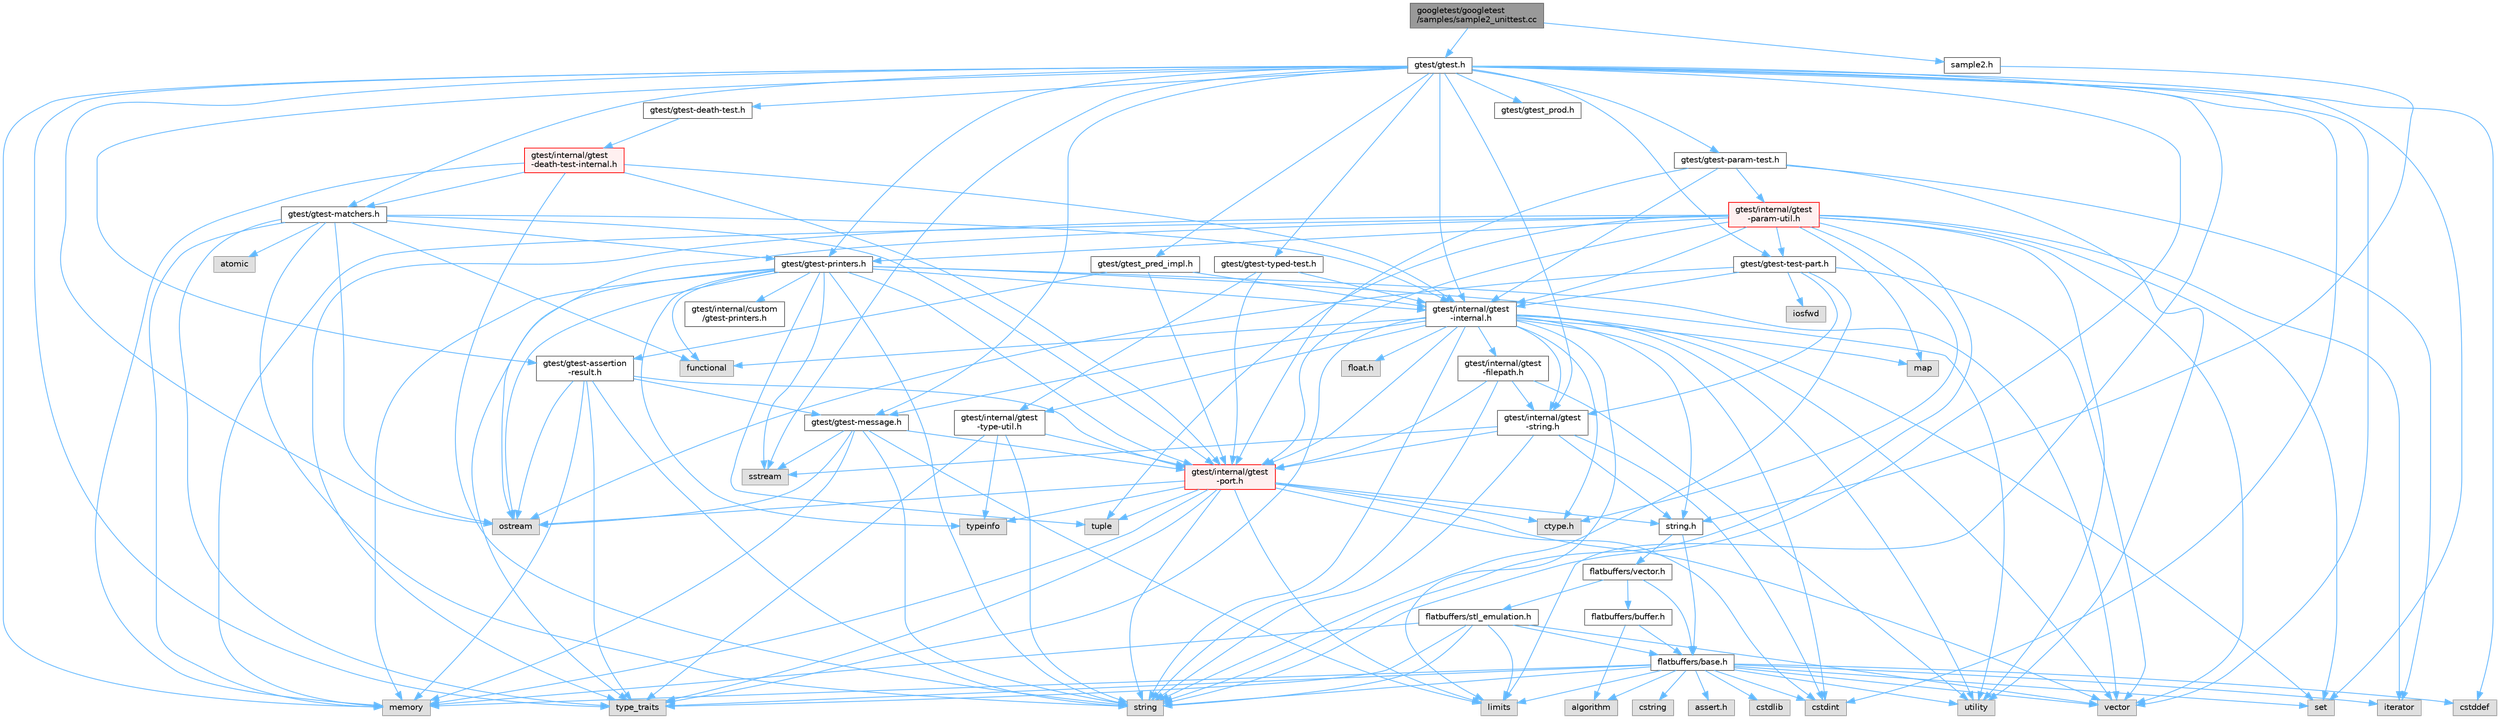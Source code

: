 digraph "googletest/googletest/samples/sample2_unittest.cc"
{
 // LATEX_PDF_SIZE
  bgcolor="transparent";
  edge [fontname=Helvetica,fontsize=10,labelfontname=Helvetica,labelfontsize=10];
  node [fontname=Helvetica,fontsize=10,shape=box,height=0.2,width=0.4];
  Node1 [id="Node000001",label="googletest/googletest\l/samples/sample2_unittest.cc",height=0.2,width=0.4,color="gray40", fillcolor="grey60", style="filled", fontcolor="black",tooltip=" "];
  Node1 -> Node2 [id="edge166_Node000001_Node000002",color="steelblue1",style="solid",tooltip=" "];
  Node2 [id="Node000002",label="sample2.h",height=0.2,width=0.4,color="grey40", fillcolor="white", style="filled",URL="$sample2_8h.html",tooltip=" "];
  Node2 -> Node3 [id="edge167_Node000002_Node000003",color="steelblue1",style="solid",tooltip=" "];
  Node3 [id="Node000003",label="string.h",height=0.2,width=0.4,color="grey40", fillcolor="white", style="filled",URL="$string_8h.html",tooltip=" "];
  Node3 -> Node4 [id="edge168_Node000003_Node000004",color="steelblue1",style="solid",tooltip=" "];
  Node4 [id="Node000004",label="flatbuffers/base.h",height=0.2,width=0.4,color="grey40", fillcolor="white", style="filled",URL="$base_8h.html",tooltip=" "];
  Node4 -> Node5 [id="edge169_Node000004_Node000005",color="steelblue1",style="solid",tooltip=" "];
  Node5 [id="Node000005",label="assert.h",height=0.2,width=0.4,color="grey60", fillcolor="#E0E0E0", style="filled",tooltip=" "];
  Node4 -> Node6 [id="edge170_Node000004_Node000006",color="steelblue1",style="solid",tooltip=" "];
  Node6 [id="Node000006",label="cstdint",height=0.2,width=0.4,color="grey60", fillcolor="#E0E0E0", style="filled",tooltip=" "];
  Node4 -> Node7 [id="edge171_Node000004_Node000007",color="steelblue1",style="solid",tooltip=" "];
  Node7 [id="Node000007",label="cstddef",height=0.2,width=0.4,color="grey60", fillcolor="#E0E0E0", style="filled",tooltip=" "];
  Node4 -> Node8 [id="edge172_Node000004_Node000008",color="steelblue1",style="solid",tooltip=" "];
  Node8 [id="Node000008",label="cstdlib",height=0.2,width=0.4,color="grey60", fillcolor="#E0E0E0", style="filled",tooltip=" "];
  Node4 -> Node9 [id="edge173_Node000004_Node000009",color="steelblue1",style="solid",tooltip=" "];
  Node9 [id="Node000009",label="cstring",height=0.2,width=0.4,color="grey60", fillcolor="#E0E0E0", style="filled",tooltip=" "];
  Node4 -> Node10 [id="edge174_Node000004_Node000010",color="steelblue1",style="solid",tooltip=" "];
  Node10 [id="Node000010",label="utility",height=0.2,width=0.4,color="grey60", fillcolor="#E0E0E0", style="filled",tooltip=" "];
  Node4 -> Node11 [id="edge175_Node000004_Node000011",color="steelblue1",style="solid",tooltip=" "];
  Node11 [id="Node000011",label="string",height=0.2,width=0.4,color="grey60", fillcolor="#E0E0E0", style="filled",tooltip=" "];
  Node4 -> Node12 [id="edge176_Node000004_Node000012",color="steelblue1",style="solid",tooltip=" "];
  Node12 [id="Node000012",label="type_traits",height=0.2,width=0.4,color="grey60", fillcolor="#E0E0E0", style="filled",tooltip=" "];
  Node4 -> Node13 [id="edge177_Node000004_Node000013",color="steelblue1",style="solid",tooltip=" "];
  Node13 [id="Node000013",label="vector",height=0.2,width=0.4,color="grey60", fillcolor="#E0E0E0", style="filled",tooltip=" "];
  Node4 -> Node14 [id="edge178_Node000004_Node000014",color="steelblue1",style="solid",tooltip=" "];
  Node14 [id="Node000014",label="set",height=0.2,width=0.4,color="grey60", fillcolor="#E0E0E0", style="filled",tooltip=" "];
  Node4 -> Node15 [id="edge179_Node000004_Node000015",color="steelblue1",style="solid",tooltip=" "];
  Node15 [id="Node000015",label="algorithm",height=0.2,width=0.4,color="grey60", fillcolor="#E0E0E0", style="filled",tooltip=" "];
  Node4 -> Node16 [id="edge180_Node000004_Node000016",color="steelblue1",style="solid",tooltip=" "];
  Node16 [id="Node000016",label="limits",height=0.2,width=0.4,color="grey60", fillcolor="#E0E0E0", style="filled",tooltip=" "];
  Node4 -> Node17 [id="edge181_Node000004_Node000017",color="steelblue1",style="solid",tooltip=" "];
  Node17 [id="Node000017",label="iterator",height=0.2,width=0.4,color="grey60", fillcolor="#E0E0E0", style="filled",tooltip=" "];
  Node4 -> Node18 [id="edge182_Node000004_Node000018",color="steelblue1",style="solid",tooltip=" "];
  Node18 [id="Node000018",label="memory",height=0.2,width=0.4,color="grey60", fillcolor="#E0E0E0", style="filled",tooltip=" "];
  Node3 -> Node19 [id="edge183_Node000003_Node000019",color="steelblue1",style="solid",tooltip=" "];
  Node19 [id="Node000019",label="flatbuffers/vector.h",height=0.2,width=0.4,color="grey40", fillcolor="white", style="filled",URL="$vector_8h.html",tooltip=" "];
  Node19 -> Node4 [id="edge184_Node000019_Node000004",color="steelblue1",style="solid",tooltip=" "];
  Node19 -> Node20 [id="edge185_Node000019_Node000020",color="steelblue1",style="solid",tooltip=" "];
  Node20 [id="Node000020",label="flatbuffers/buffer.h",height=0.2,width=0.4,color="grey40", fillcolor="white", style="filled",URL="$buffer_8h.html",tooltip=" "];
  Node20 -> Node15 [id="edge186_Node000020_Node000015",color="steelblue1",style="solid",tooltip=" "];
  Node20 -> Node4 [id="edge187_Node000020_Node000004",color="steelblue1",style="solid",tooltip=" "];
  Node19 -> Node21 [id="edge188_Node000019_Node000021",color="steelblue1",style="solid",tooltip=" "];
  Node21 [id="Node000021",label="flatbuffers/stl_emulation.h",height=0.2,width=0.4,color="grey40", fillcolor="white", style="filled",URL="$stl__emulation_8h.html",tooltip=" "];
  Node21 -> Node4 [id="edge189_Node000021_Node000004",color="steelblue1",style="solid",tooltip=" "];
  Node21 -> Node11 [id="edge190_Node000021_Node000011",color="steelblue1",style="solid",tooltip=" "];
  Node21 -> Node12 [id="edge191_Node000021_Node000012",color="steelblue1",style="solid",tooltip=" "];
  Node21 -> Node13 [id="edge192_Node000021_Node000013",color="steelblue1",style="solid",tooltip=" "];
  Node21 -> Node18 [id="edge193_Node000021_Node000018",color="steelblue1",style="solid",tooltip=" "];
  Node21 -> Node16 [id="edge194_Node000021_Node000016",color="steelblue1",style="solid",tooltip=" "];
  Node1 -> Node22 [id="edge195_Node000001_Node000022",color="steelblue1",style="solid",tooltip=" "];
  Node22 [id="Node000022",label="gtest/gtest.h",height=0.2,width=0.4,color="grey40", fillcolor="white", style="filled",URL="$gtest_8h.html",tooltip=" "];
  Node22 -> Node7 [id="edge196_Node000022_Node000007",color="steelblue1",style="solid",tooltip=" "];
  Node22 -> Node6 [id="edge197_Node000022_Node000006",color="steelblue1",style="solid",tooltip=" "];
  Node22 -> Node16 [id="edge198_Node000022_Node000016",color="steelblue1",style="solid",tooltip=" "];
  Node22 -> Node18 [id="edge199_Node000022_Node000018",color="steelblue1",style="solid",tooltip=" "];
  Node22 -> Node23 [id="edge200_Node000022_Node000023",color="steelblue1",style="solid",tooltip=" "];
  Node23 [id="Node000023",label="ostream",height=0.2,width=0.4,color="grey60", fillcolor="#E0E0E0", style="filled",tooltip=" "];
  Node22 -> Node14 [id="edge201_Node000022_Node000014",color="steelblue1",style="solid",tooltip=" "];
  Node22 -> Node24 [id="edge202_Node000022_Node000024",color="steelblue1",style="solid",tooltip=" "];
  Node24 [id="Node000024",label="sstream",height=0.2,width=0.4,color="grey60", fillcolor="#E0E0E0", style="filled",tooltip=" "];
  Node22 -> Node11 [id="edge203_Node000022_Node000011",color="steelblue1",style="solid",tooltip=" "];
  Node22 -> Node12 [id="edge204_Node000022_Node000012",color="steelblue1",style="solid",tooltip=" "];
  Node22 -> Node13 [id="edge205_Node000022_Node000013",color="steelblue1",style="solid",tooltip=" "];
  Node22 -> Node25 [id="edge206_Node000022_Node000025",color="steelblue1",style="solid",tooltip=" "];
  Node25 [id="Node000025",label="gtest/gtest-assertion\l-result.h",height=0.2,width=0.4,color="grey40", fillcolor="white", style="filled",URL="$gtest-assertion-result_8h.html",tooltip=" "];
  Node25 -> Node18 [id="edge207_Node000025_Node000018",color="steelblue1",style="solid",tooltip=" "];
  Node25 -> Node23 [id="edge208_Node000025_Node000023",color="steelblue1",style="solid",tooltip=" "];
  Node25 -> Node11 [id="edge209_Node000025_Node000011",color="steelblue1",style="solid",tooltip=" "];
  Node25 -> Node12 [id="edge210_Node000025_Node000012",color="steelblue1",style="solid",tooltip=" "];
  Node25 -> Node26 [id="edge211_Node000025_Node000026",color="steelblue1",style="solid",tooltip=" "];
  Node26 [id="Node000026",label="gtest/gtest-message.h",height=0.2,width=0.4,color="grey40", fillcolor="white", style="filled",URL="$gtest-message_8h.html",tooltip=" "];
  Node26 -> Node16 [id="edge212_Node000026_Node000016",color="steelblue1",style="solid",tooltip=" "];
  Node26 -> Node18 [id="edge213_Node000026_Node000018",color="steelblue1",style="solid",tooltip=" "];
  Node26 -> Node23 [id="edge214_Node000026_Node000023",color="steelblue1",style="solid",tooltip=" "];
  Node26 -> Node24 [id="edge215_Node000026_Node000024",color="steelblue1",style="solid",tooltip=" "];
  Node26 -> Node11 [id="edge216_Node000026_Node000011",color="steelblue1",style="solid",tooltip=" "];
  Node26 -> Node27 [id="edge217_Node000026_Node000027",color="steelblue1",style="solid",tooltip=" "];
  Node27 [id="Node000027",label="gtest/internal/gtest\l-port.h",height=0.2,width=0.4,color="red", fillcolor="#FFF0F0", style="filled",URL="$gtest-port_8h.html",tooltip=" "];
  Node27 -> Node29 [id="edge218_Node000027_Node000029",color="steelblue1",style="solid",tooltip=" "];
  Node29 [id="Node000029",label="ctype.h",height=0.2,width=0.4,color="grey60", fillcolor="#E0E0E0", style="filled",tooltip=" "];
  Node27 -> Node3 [id="edge219_Node000027_Node000003",color="steelblue1",style="solid",tooltip=" "];
  Node27 -> Node6 [id="edge220_Node000027_Node000006",color="steelblue1",style="solid",tooltip=" "];
  Node27 -> Node16 [id="edge221_Node000027_Node000016",color="steelblue1",style="solid",tooltip=" "];
  Node27 -> Node18 [id="edge222_Node000027_Node000018",color="steelblue1",style="solid",tooltip=" "];
  Node27 -> Node23 [id="edge223_Node000027_Node000023",color="steelblue1",style="solid",tooltip=" "];
  Node27 -> Node11 [id="edge224_Node000027_Node000011",color="steelblue1",style="solid",tooltip=" "];
  Node27 -> Node36 [id="edge225_Node000027_Node000036",color="steelblue1",style="solid",tooltip=" "];
  Node36 [id="Node000036",label="tuple",height=0.2,width=0.4,color="grey60", fillcolor="#E0E0E0", style="filled",tooltip=" "];
  Node27 -> Node12 [id="edge226_Node000027_Node000012",color="steelblue1",style="solid",tooltip=" "];
  Node27 -> Node13 [id="edge227_Node000027_Node000013",color="steelblue1",style="solid",tooltip=" "];
  Node27 -> Node44 [id="edge228_Node000027_Node000044",color="steelblue1",style="solid",tooltip=" "];
  Node44 [id="Node000044",label="typeinfo",height=0.2,width=0.4,color="grey60", fillcolor="#E0E0E0", style="filled",tooltip=" "];
  Node25 -> Node27 [id="edge229_Node000025_Node000027",color="steelblue1",style="solid",tooltip=" "];
  Node22 -> Node45 [id="edge230_Node000022_Node000045",color="steelblue1",style="solid",tooltip=" "];
  Node45 [id="Node000045",label="gtest/gtest-death-test.h",height=0.2,width=0.4,color="grey40", fillcolor="white", style="filled",URL="$gtest-death-test_8h.html",tooltip=" "];
  Node45 -> Node46 [id="edge231_Node000045_Node000046",color="steelblue1",style="solid",tooltip=" "];
  Node46 [id="Node000046",label="gtest/internal/gtest\l-death-test-internal.h",height=0.2,width=0.4,color="red", fillcolor="#FFF0F0", style="filled",URL="$gtest-death-test-internal_8h.html",tooltip=" "];
  Node46 -> Node18 [id="edge232_Node000046_Node000018",color="steelblue1",style="solid",tooltip=" "];
  Node46 -> Node11 [id="edge233_Node000046_Node000011",color="steelblue1",style="solid",tooltip=" "];
  Node46 -> Node47 [id="edge234_Node000046_Node000047",color="steelblue1",style="solid",tooltip=" "];
  Node47 [id="Node000047",label="gtest/gtest-matchers.h",height=0.2,width=0.4,color="grey40", fillcolor="white", style="filled",URL="$gtest-matchers_8h.html",tooltip=" "];
  Node47 -> Node48 [id="edge235_Node000047_Node000048",color="steelblue1",style="solid",tooltip=" "];
  Node48 [id="Node000048",label="atomic",height=0.2,width=0.4,color="grey60", fillcolor="#E0E0E0", style="filled",tooltip=" "];
  Node47 -> Node49 [id="edge236_Node000047_Node000049",color="steelblue1",style="solid",tooltip=" "];
  Node49 [id="Node000049",label="functional",height=0.2,width=0.4,color="grey60", fillcolor="#E0E0E0", style="filled",tooltip=" "];
  Node47 -> Node18 [id="edge237_Node000047_Node000018",color="steelblue1",style="solid",tooltip=" "];
  Node47 -> Node23 [id="edge238_Node000047_Node000023",color="steelblue1",style="solid",tooltip=" "];
  Node47 -> Node11 [id="edge239_Node000047_Node000011",color="steelblue1",style="solid",tooltip=" "];
  Node47 -> Node12 [id="edge240_Node000047_Node000012",color="steelblue1",style="solid",tooltip=" "];
  Node47 -> Node50 [id="edge241_Node000047_Node000050",color="steelblue1",style="solid",tooltip=" "];
  Node50 [id="Node000050",label="gtest/gtest-printers.h",height=0.2,width=0.4,color="grey40", fillcolor="white", style="filled",URL="$gtest-printers_8h.html",tooltip=" "];
  Node50 -> Node49 [id="edge242_Node000050_Node000049",color="steelblue1",style="solid",tooltip=" "];
  Node50 -> Node18 [id="edge243_Node000050_Node000018",color="steelblue1",style="solid",tooltip=" "];
  Node50 -> Node23 [id="edge244_Node000050_Node000023",color="steelblue1",style="solid",tooltip=" "];
  Node50 -> Node24 [id="edge245_Node000050_Node000024",color="steelblue1",style="solid",tooltip=" "];
  Node50 -> Node11 [id="edge246_Node000050_Node000011",color="steelblue1",style="solid",tooltip=" "];
  Node50 -> Node36 [id="edge247_Node000050_Node000036",color="steelblue1",style="solid",tooltip=" "];
  Node50 -> Node12 [id="edge248_Node000050_Node000012",color="steelblue1",style="solid",tooltip=" "];
  Node50 -> Node44 [id="edge249_Node000050_Node000044",color="steelblue1",style="solid",tooltip=" "];
  Node50 -> Node10 [id="edge250_Node000050_Node000010",color="steelblue1",style="solid",tooltip=" "];
  Node50 -> Node13 [id="edge251_Node000050_Node000013",color="steelblue1",style="solid",tooltip=" "];
  Node50 -> Node51 [id="edge252_Node000050_Node000051",color="steelblue1",style="solid",tooltip=" "];
  Node51 [id="Node000051",label="gtest/internal/gtest\l-internal.h",height=0.2,width=0.4,color="grey40", fillcolor="white", style="filled",URL="$gtest-internal_8h.html",tooltip=" "];
  Node51 -> Node27 [id="edge253_Node000051_Node000027",color="steelblue1",style="solid",tooltip=" "];
  Node51 -> Node29 [id="edge254_Node000051_Node000029",color="steelblue1",style="solid",tooltip=" "];
  Node51 -> Node52 [id="edge255_Node000051_Node000052",color="steelblue1",style="solid",tooltip=" "];
  Node52 [id="Node000052",label="float.h",height=0.2,width=0.4,color="grey60", fillcolor="#E0E0E0", style="filled",tooltip=" "];
  Node51 -> Node3 [id="edge256_Node000051_Node000003",color="steelblue1",style="solid",tooltip=" "];
  Node51 -> Node6 [id="edge257_Node000051_Node000006",color="steelblue1",style="solid",tooltip=" "];
  Node51 -> Node49 [id="edge258_Node000051_Node000049",color="steelblue1",style="solid",tooltip=" "];
  Node51 -> Node16 [id="edge259_Node000051_Node000016",color="steelblue1",style="solid",tooltip=" "];
  Node51 -> Node53 [id="edge260_Node000051_Node000053",color="steelblue1",style="solid",tooltip=" "];
  Node53 [id="Node000053",label="map",height=0.2,width=0.4,color="grey60", fillcolor="#E0E0E0", style="filled",tooltip=" "];
  Node51 -> Node14 [id="edge261_Node000051_Node000014",color="steelblue1",style="solid",tooltip=" "];
  Node51 -> Node11 [id="edge262_Node000051_Node000011",color="steelblue1",style="solid",tooltip=" "];
  Node51 -> Node12 [id="edge263_Node000051_Node000012",color="steelblue1",style="solid",tooltip=" "];
  Node51 -> Node10 [id="edge264_Node000051_Node000010",color="steelblue1",style="solid",tooltip=" "];
  Node51 -> Node13 [id="edge265_Node000051_Node000013",color="steelblue1",style="solid",tooltip=" "];
  Node51 -> Node26 [id="edge266_Node000051_Node000026",color="steelblue1",style="solid",tooltip=" "];
  Node51 -> Node54 [id="edge267_Node000051_Node000054",color="steelblue1",style="solid",tooltip=" "];
  Node54 [id="Node000054",label="gtest/internal/gtest\l-filepath.h",height=0.2,width=0.4,color="grey40", fillcolor="white", style="filled",URL="$gtest-filepath_8h.html",tooltip=" "];
  Node54 -> Node11 [id="edge268_Node000054_Node000011",color="steelblue1",style="solid",tooltip=" "];
  Node54 -> Node10 [id="edge269_Node000054_Node000010",color="steelblue1",style="solid",tooltip=" "];
  Node54 -> Node27 [id="edge270_Node000054_Node000027",color="steelblue1",style="solid",tooltip=" "];
  Node54 -> Node55 [id="edge271_Node000054_Node000055",color="steelblue1",style="solid",tooltip=" "];
  Node55 [id="Node000055",label="gtest/internal/gtest\l-string.h",height=0.2,width=0.4,color="grey40", fillcolor="white", style="filled",URL="$gtest-string_8h.html",tooltip=" "];
  Node55 -> Node3 [id="edge272_Node000055_Node000003",color="steelblue1",style="solid",tooltip=" "];
  Node55 -> Node6 [id="edge273_Node000055_Node000006",color="steelblue1",style="solid",tooltip=" "];
  Node55 -> Node24 [id="edge274_Node000055_Node000024",color="steelblue1",style="solid",tooltip=" "];
  Node55 -> Node11 [id="edge275_Node000055_Node000011",color="steelblue1",style="solid",tooltip=" "];
  Node55 -> Node27 [id="edge276_Node000055_Node000027",color="steelblue1",style="solid",tooltip=" "];
  Node51 -> Node55 [id="edge277_Node000051_Node000055",color="steelblue1",style="solid",tooltip=" "];
  Node51 -> Node56 [id="edge278_Node000051_Node000056",color="steelblue1",style="solid",tooltip=" "];
  Node56 [id="Node000056",label="gtest/internal/gtest\l-type-util.h",height=0.2,width=0.4,color="grey40", fillcolor="white", style="filled",URL="$gtest-type-util_8h.html",tooltip=" "];
  Node56 -> Node11 [id="edge279_Node000056_Node000011",color="steelblue1",style="solid",tooltip=" "];
  Node56 -> Node12 [id="edge280_Node000056_Node000012",color="steelblue1",style="solid",tooltip=" "];
  Node56 -> Node44 [id="edge281_Node000056_Node000044",color="steelblue1",style="solid",tooltip=" "];
  Node56 -> Node27 [id="edge282_Node000056_Node000027",color="steelblue1",style="solid",tooltip=" "];
  Node50 -> Node27 [id="edge283_Node000050_Node000027",color="steelblue1",style="solid",tooltip=" "];
  Node50 -> Node57 [id="edge284_Node000050_Node000057",color="steelblue1",style="solid",tooltip=" "];
  Node57 [id="Node000057",label="gtest/internal/custom\l/gtest-printers.h",height=0.2,width=0.4,color="grey40", fillcolor="white", style="filled",URL="$internal_2custom_2gtest-printers_8h.html",tooltip=" "];
  Node47 -> Node51 [id="edge285_Node000047_Node000051",color="steelblue1",style="solid",tooltip=" "];
  Node47 -> Node27 [id="edge286_Node000047_Node000027",color="steelblue1",style="solid",tooltip=" "];
  Node46 -> Node51 [id="edge287_Node000046_Node000051",color="steelblue1",style="solid",tooltip=" "];
  Node46 -> Node27 [id="edge288_Node000046_Node000027",color="steelblue1",style="solid",tooltip=" "];
  Node22 -> Node47 [id="edge289_Node000022_Node000047",color="steelblue1",style="solid",tooltip=" "];
  Node22 -> Node26 [id="edge290_Node000022_Node000026",color="steelblue1",style="solid",tooltip=" "];
  Node22 -> Node58 [id="edge291_Node000022_Node000058",color="steelblue1",style="solid",tooltip=" "];
  Node58 [id="Node000058",label="gtest/gtest-param-test.h",height=0.2,width=0.4,color="grey40", fillcolor="white", style="filled",URL="$gtest-param-test_8h.html",tooltip=" "];
  Node58 -> Node17 [id="edge292_Node000058_Node000017",color="steelblue1",style="solid",tooltip=" "];
  Node58 -> Node10 [id="edge293_Node000058_Node000010",color="steelblue1",style="solid",tooltip=" "];
  Node58 -> Node51 [id="edge294_Node000058_Node000051",color="steelblue1",style="solid",tooltip=" "];
  Node58 -> Node59 [id="edge295_Node000058_Node000059",color="steelblue1",style="solid",tooltip=" "];
  Node59 [id="Node000059",label="gtest/internal/gtest\l-param-util.h",height=0.2,width=0.4,color="red", fillcolor="#FFF0F0", style="filled",URL="$gtest-param-util_8h.html",tooltip=" "];
  Node59 -> Node29 [id="edge296_Node000059_Node000029",color="steelblue1",style="solid",tooltip=" "];
  Node59 -> Node17 [id="edge297_Node000059_Node000017",color="steelblue1",style="solid",tooltip=" "];
  Node59 -> Node53 [id="edge298_Node000059_Node000053",color="steelblue1",style="solid",tooltip=" "];
  Node59 -> Node18 [id="edge299_Node000059_Node000018",color="steelblue1",style="solid",tooltip=" "];
  Node59 -> Node23 [id="edge300_Node000059_Node000023",color="steelblue1",style="solid",tooltip=" "];
  Node59 -> Node14 [id="edge301_Node000059_Node000014",color="steelblue1",style="solid",tooltip=" "];
  Node59 -> Node11 [id="edge302_Node000059_Node000011",color="steelblue1",style="solid",tooltip=" "];
  Node59 -> Node36 [id="edge303_Node000059_Node000036",color="steelblue1",style="solid",tooltip=" "];
  Node59 -> Node12 [id="edge304_Node000059_Node000012",color="steelblue1",style="solid",tooltip=" "];
  Node59 -> Node10 [id="edge305_Node000059_Node000010",color="steelblue1",style="solid",tooltip=" "];
  Node59 -> Node13 [id="edge306_Node000059_Node000013",color="steelblue1",style="solid",tooltip=" "];
  Node59 -> Node50 [id="edge307_Node000059_Node000050",color="steelblue1",style="solid",tooltip=" "];
  Node59 -> Node62 [id="edge308_Node000059_Node000062",color="steelblue1",style="solid",tooltip=" "];
  Node62 [id="Node000062",label="gtest/gtest-test-part.h",height=0.2,width=0.4,color="grey40", fillcolor="white", style="filled",URL="$gtest-test-part_8h.html",tooltip=" "];
  Node62 -> Node63 [id="edge309_Node000062_Node000063",color="steelblue1",style="solid",tooltip=" "];
  Node63 [id="Node000063",label="iosfwd",height=0.2,width=0.4,color="grey60", fillcolor="#E0E0E0", style="filled",tooltip=" "];
  Node62 -> Node23 [id="edge310_Node000062_Node000023",color="steelblue1",style="solid",tooltip=" "];
  Node62 -> Node11 [id="edge311_Node000062_Node000011",color="steelblue1",style="solid",tooltip=" "];
  Node62 -> Node13 [id="edge312_Node000062_Node000013",color="steelblue1",style="solid",tooltip=" "];
  Node62 -> Node51 [id="edge313_Node000062_Node000051",color="steelblue1",style="solid",tooltip=" "];
  Node62 -> Node55 [id="edge314_Node000062_Node000055",color="steelblue1",style="solid",tooltip=" "];
  Node59 -> Node51 [id="edge315_Node000059_Node000051",color="steelblue1",style="solid",tooltip=" "];
  Node59 -> Node27 [id="edge316_Node000059_Node000027",color="steelblue1",style="solid",tooltip=" "];
  Node58 -> Node27 [id="edge317_Node000058_Node000027",color="steelblue1",style="solid",tooltip=" "];
  Node22 -> Node50 [id="edge318_Node000022_Node000050",color="steelblue1",style="solid",tooltip=" "];
  Node22 -> Node62 [id="edge319_Node000022_Node000062",color="steelblue1",style="solid",tooltip=" "];
  Node22 -> Node64 [id="edge320_Node000022_Node000064",color="steelblue1",style="solid",tooltip=" "];
  Node64 [id="Node000064",label="gtest/gtest-typed-test.h",height=0.2,width=0.4,color="grey40", fillcolor="white", style="filled",URL="$gtest-typed-test_8h.html",tooltip=" "];
  Node64 -> Node51 [id="edge321_Node000064_Node000051",color="steelblue1",style="solid",tooltip=" "];
  Node64 -> Node27 [id="edge322_Node000064_Node000027",color="steelblue1",style="solid",tooltip=" "];
  Node64 -> Node56 [id="edge323_Node000064_Node000056",color="steelblue1",style="solid",tooltip=" "];
  Node22 -> Node65 [id="edge324_Node000022_Node000065",color="steelblue1",style="solid",tooltip=" "];
  Node65 [id="Node000065",label="gtest/gtest_pred_impl.h",height=0.2,width=0.4,color="grey40", fillcolor="white", style="filled",URL="$gtest__pred__impl_8h.html",tooltip=" "];
  Node65 -> Node25 [id="edge325_Node000065_Node000025",color="steelblue1",style="solid",tooltip=" "];
  Node65 -> Node51 [id="edge326_Node000065_Node000051",color="steelblue1",style="solid",tooltip=" "];
  Node65 -> Node27 [id="edge327_Node000065_Node000027",color="steelblue1",style="solid",tooltip=" "];
  Node22 -> Node66 [id="edge328_Node000022_Node000066",color="steelblue1",style="solid",tooltip=" "];
  Node66 [id="Node000066",label="gtest/gtest_prod.h",height=0.2,width=0.4,color="grey40", fillcolor="white", style="filled",URL="$gtest__prod_8h.html",tooltip=" "];
  Node22 -> Node51 [id="edge329_Node000022_Node000051",color="steelblue1",style="solid",tooltip=" "];
  Node22 -> Node55 [id="edge330_Node000022_Node000055",color="steelblue1",style="solid",tooltip=" "];
}
